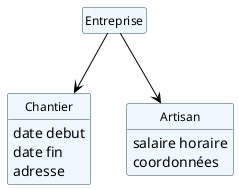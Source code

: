 @startuml test

hide circle
hide empty members
hide empty methods

skinparam classAttributeIconSize 0

skinparam roundcorner 5

skinparam class {
	BackgroundColor AliceBlue
	BorderColor DarkSlateGray
	ArrowColor Black
	FontColor Black
	FontSize 12
	FontName Helvetica
}

skinparam arrow {
    MessageAlign center
}



class Chantier{  
	date debut
    date fin 
    adresse
}

class Artisan{
    salaire horaire
    coordonnées
}

class Entreprise{
}

Entreprise --> Chantier
Entreprise --> Artisan

@enduml